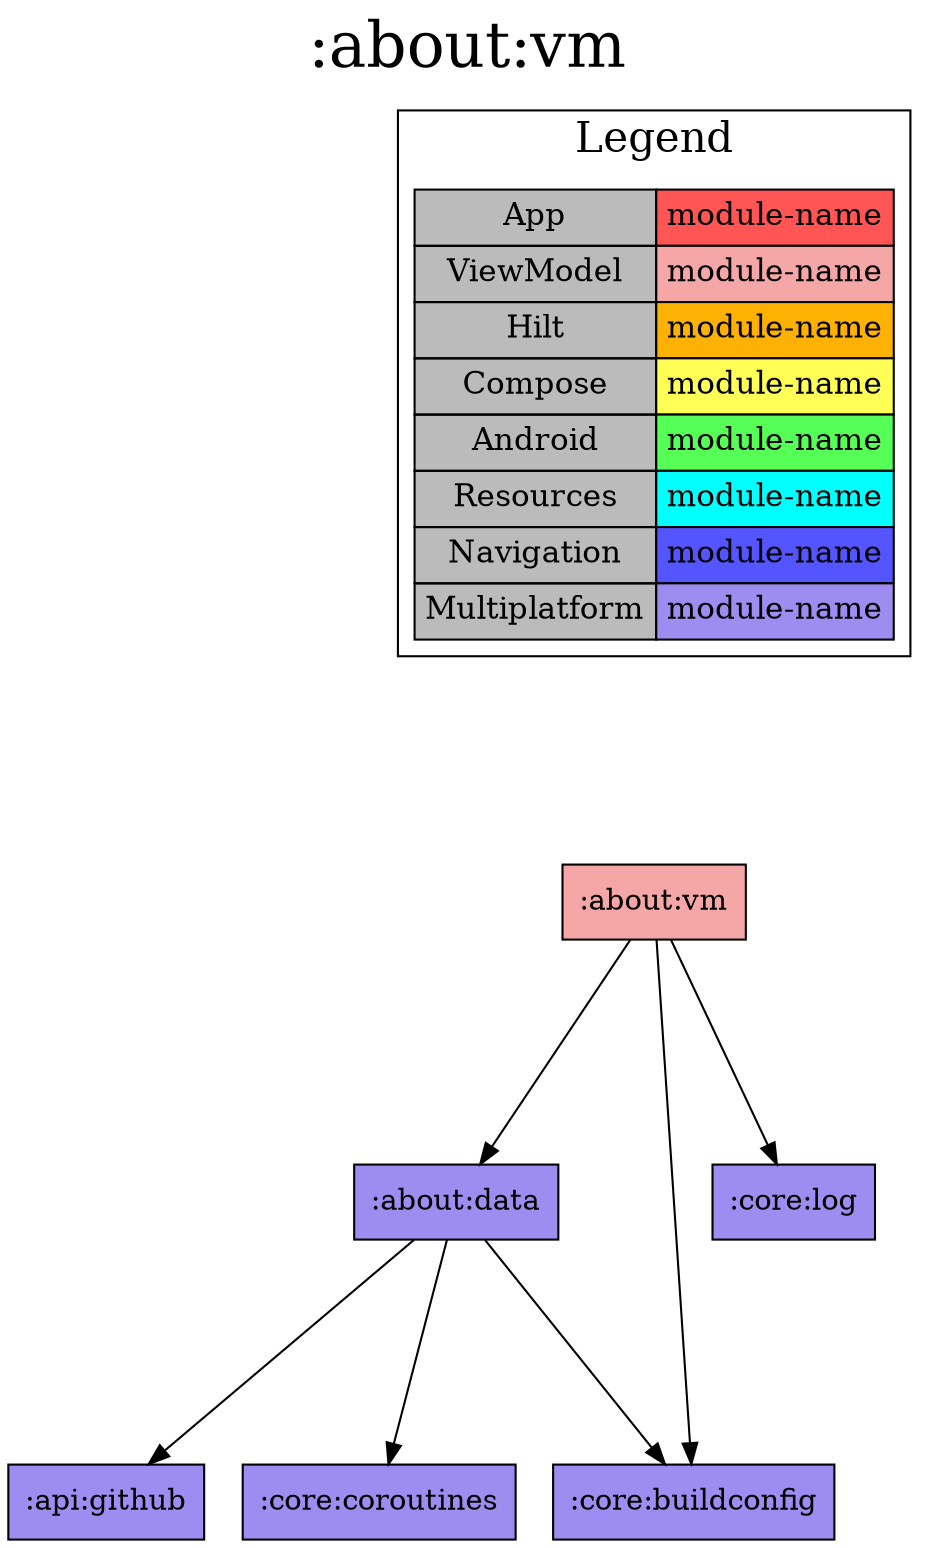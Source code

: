 digraph {
edge ["dir"="forward"]
graph ["dpi"="100","label"=":about:vm","labelloc"="t","fontsize"="30","ranksep"="1.5","rankdir"="TB"]
node ["style"="filled"]
":about:vm" ["fillcolor"="#F5A6A6","shape"="box"]
":about:data" ["fillcolor"="#9D8DF1","shape"="box"]
":api:github" ["fillcolor"="#9D8DF1","shape"="box"]
":core:buildconfig" ["fillcolor"="#9D8DF1","shape"="box"]
":core:coroutines" ["fillcolor"="#9D8DF1","shape"="box"]
":core:log" ["fillcolor"="#9D8DF1","shape"="box"]
{
edge ["dir"="none"]
graph ["rank"="same"]
}
":about:vm" -> ":about:data"
":about:vm" -> ":core:buildconfig"
":about:vm" -> ":core:log"
":about:data" -> ":api:github"
":about:data" -> ":core:buildconfig"
":about:data" -> ":core:coroutines"
subgraph "cluster_legend" {
edge ["dir"="none"]
graph ["label"="Legend","fontsize"="20"]
"Legend" ["style"="filled","fillcolor"="#bbbbbb","shape"="none","margin"="0","fontsize"="15","label"=<
<TABLE BORDER="0" CELLBORDER="1" CELLSPACING="0" CELLPADDING="4">
<TR><TD>App</TD><TD BGCOLOR="#FF5555">module-name</TD></TR>
<TR><TD>ViewModel</TD><TD BGCOLOR="#F5A6A6">module-name</TD></TR>
<TR><TD>Hilt</TD><TD BGCOLOR="#FCB103">module-name</TD></TR>
<TR><TD>Compose</TD><TD BGCOLOR="#FFFF55">module-name</TD></TR>
<TR><TD>Android</TD><TD BGCOLOR="#55FF55">module-name</TD></TR>
<TR><TD>Resources</TD><TD BGCOLOR="#00FFFF">module-name</TD></TR>
<TR><TD>Navigation</TD><TD BGCOLOR="#5555FF">module-name</TD></TR>
<TR><TD>Multiplatform</TD><TD BGCOLOR="#9D8DF1">module-name</TD></TR>
</TABLE>
>]
} -> ":about:vm" ["style"="invis"]
}